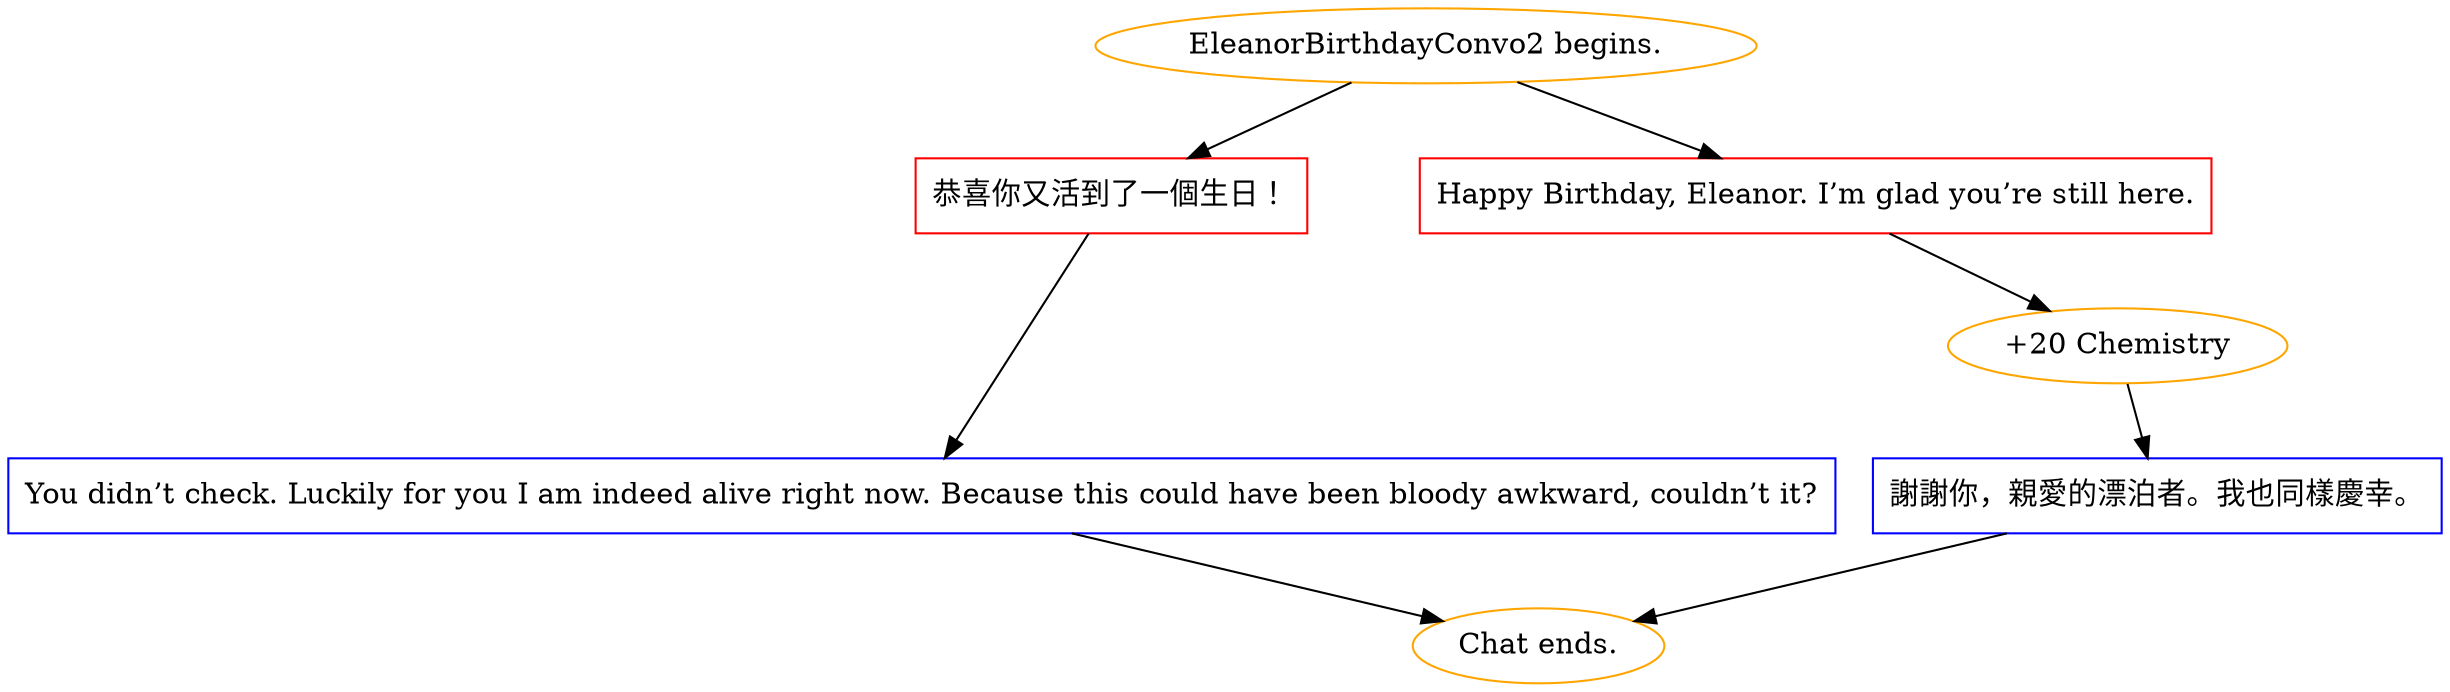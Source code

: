 digraph {
	"EleanorBirthdayConvo2 begins." [color=orange];
		"EleanorBirthdayConvo2 begins." -> j1198153775;
		"EleanorBirthdayConvo2 begins." -> j1889325158;
	j1198153775 [label="恭喜你又活到了一個生日！",shape=box,color=red];
		j1198153775 -> j51524933;
	j1889325158 [label="Happy Birthday, Eleanor. I’m glad you’re still here.",shape=box,color=red];
		j1889325158 -> j2155110861;
	j51524933 [label="You didn’t check. Luckily for you I am indeed alive right now. Because this could have been bloody awkward, couldn’t it?",shape=box,color=blue];
		j51524933 -> "Chat ends.";
	j2155110861 [label="+20 Chemistry",color=orange];
		j2155110861 -> j3383698529;
	"Chat ends." [color=orange];
	j3383698529 [label="謝謝你，親愛的漂泊者。我也同樣慶幸。",shape=box,color=blue];
		j3383698529 -> "Chat ends.";
}
